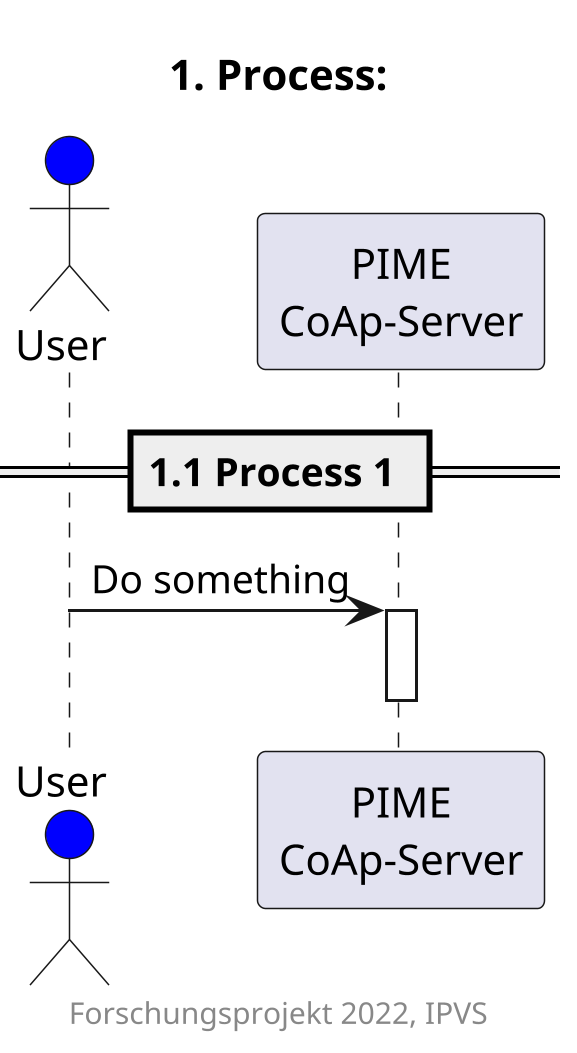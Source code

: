 @startuml

' this is a comment
' read here for syntax: https://plantuml.com/sequence-diagram

title 1. Process:
footer Forschungsprojekt 2022, IPVS
scale 3

actor User #blue
participant "PIME\nCoAp-Server" as PCS

== 1.1 Process 1 ==

User -> PCS: Do something
activate PCS

deactivate PCS

'== Run process 1.1 ==
@enduml